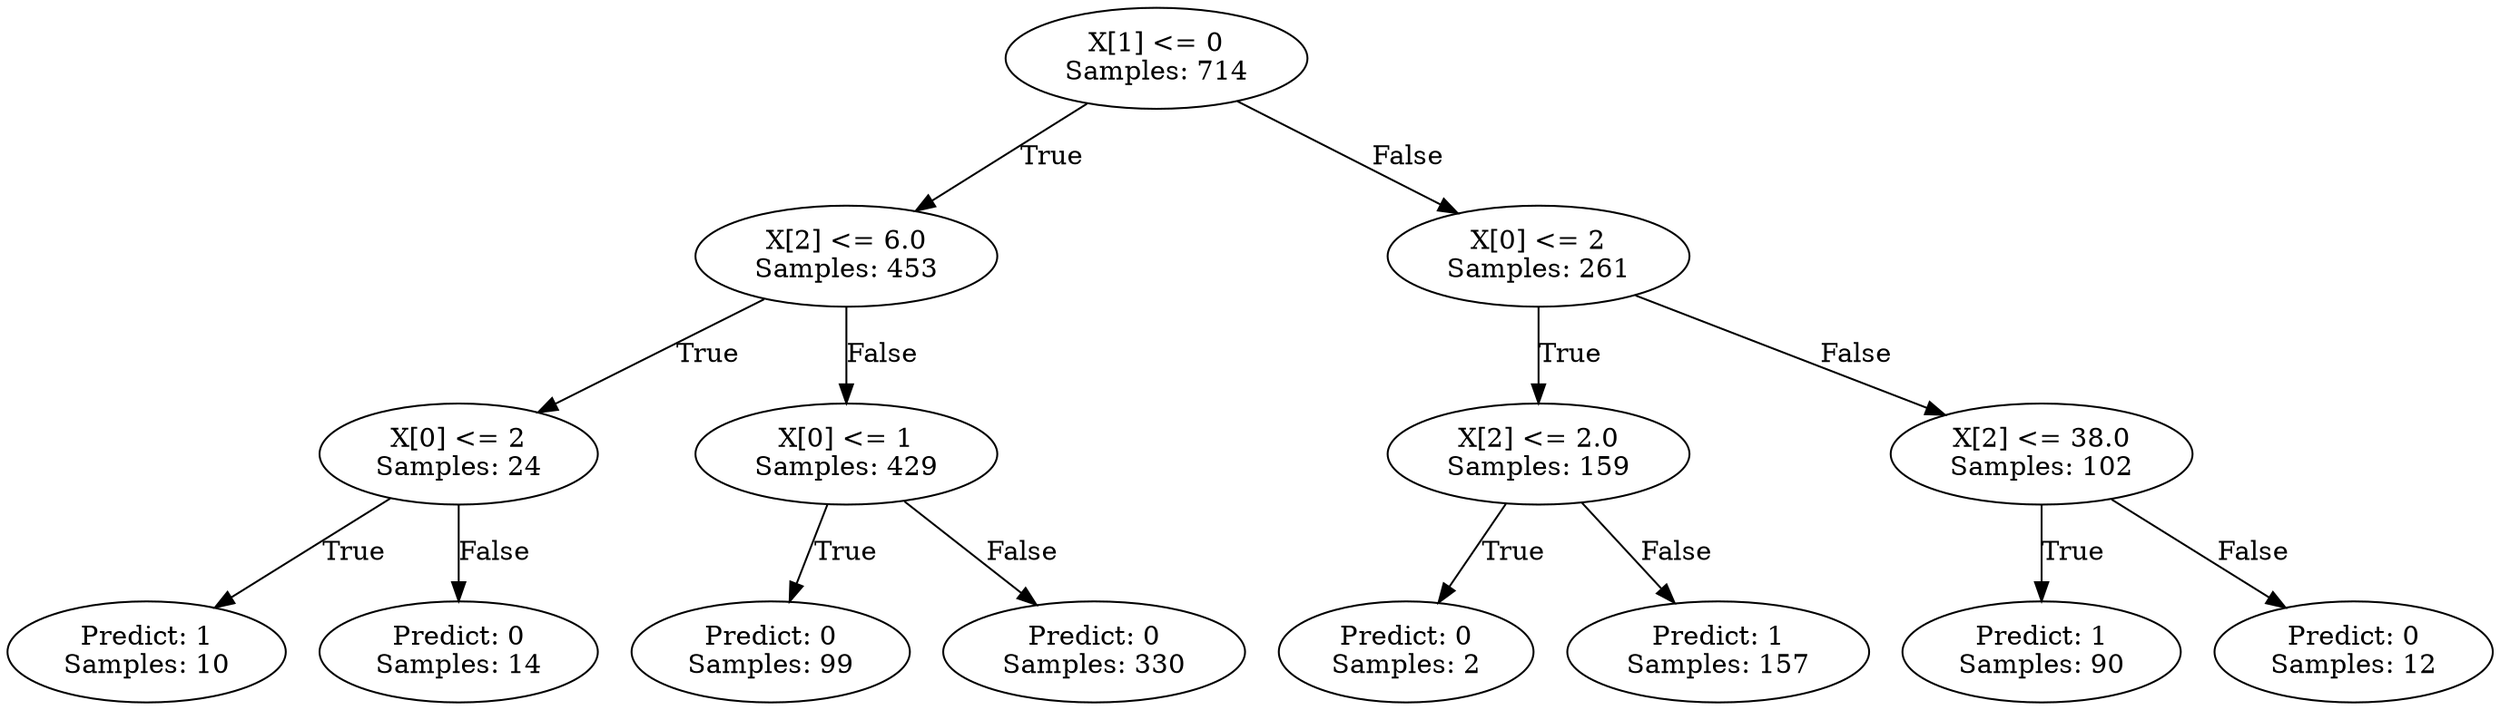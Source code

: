 digraph Tree {
  0 [label="X[1] <= 0
Samples: 714"];
  1 [label="X[2] <= 6.0
Samples: 453"];
  2 [label="X[0] <= 2
Samples: 24"];
  3 [label="Predict: 1
Samples: 10"];
  2 -> 3 [label="True"];
  4 [label="Predict: 0
Samples: 14"];
  2 -> 4 [label="False"];
  1 -> 2 [label="True"];
  5 [label="X[0] <= 1
Samples: 429"];
  6 [label="Predict: 0
Samples: 99"];
  5 -> 6 [label="True"];
  7 [label="Predict: 0
Samples: 330"];
  5 -> 7 [label="False"];
  1 -> 5 [label="False"];
  0 -> 1 [label="True"];
  8 [label="X[0] <= 2
Samples: 261"];
  9 [label="X[2] <= 2.0
Samples: 159"];
  10 [label="Predict: 0
Samples: 2"];
  9 -> 10 [label="True"];
  11 [label="Predict: 1
Samples: 157"];
  9 -> 11 [label="False"];
  8 -> 9 [label="True"];
  12 [label="X[2] <= 38.0
Samples: 102"];
  13 [label="Predict: 1
Samples: 90"];
  12 -> 13 [label="True"];
  14 [label="Predict: 0
Samples: 12"];
  12 -> 14 [label="False"];
  8 -> 12 [label="False"];
  0 -> 8 [label="False"];
}
